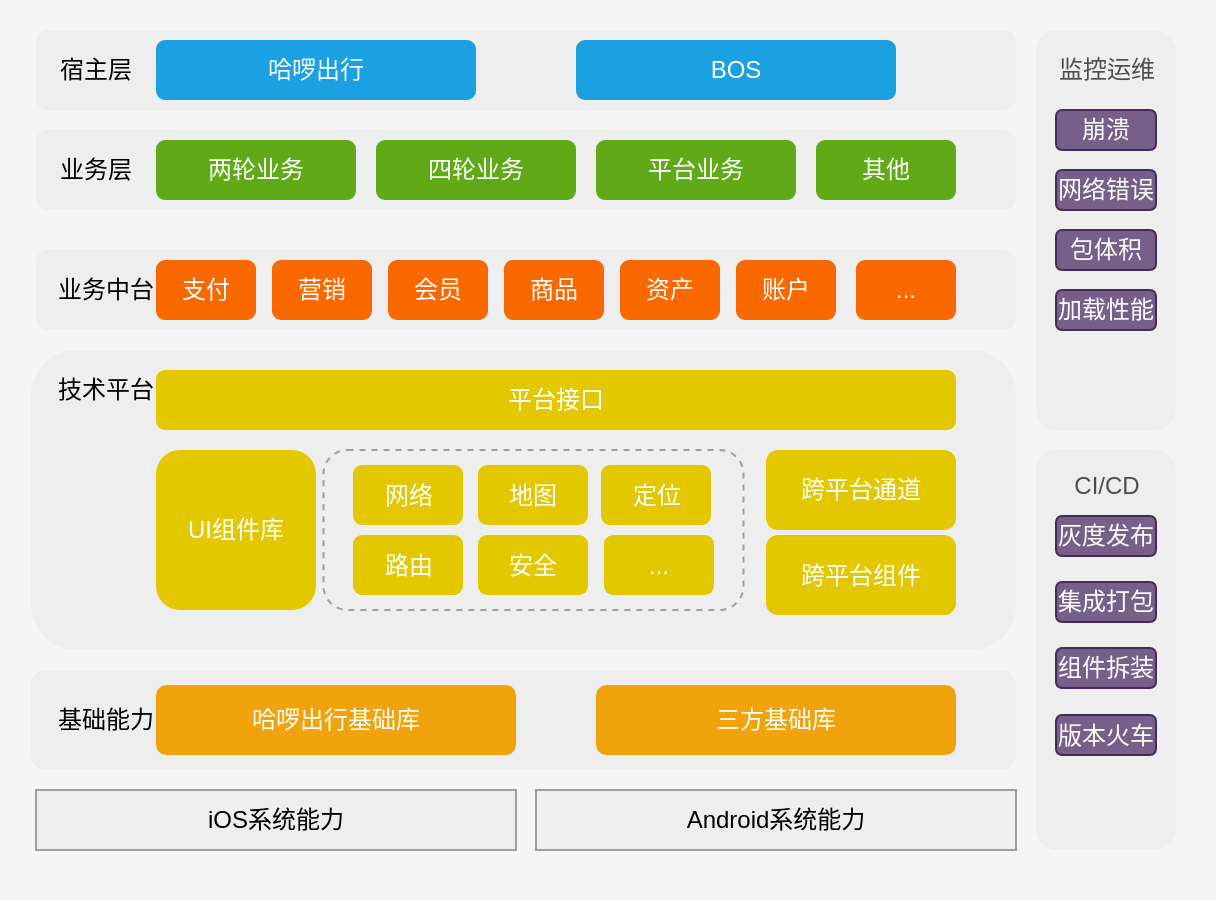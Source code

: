 <mxfile version="14.7.6" type="github">
  <diagram id="7wH0Q57cKu_G4rihn8Ep" name="Page-1">
    <mxGraphModel dx="1100" dy="761" grid="1" gridSize="10" guides="1" tooltips="1" connect="1" arrows="1" fold="1" page="1" pageScale="1" pageWidth="827" pageHeight="1169" math="0" shadow="0">
      <root>
        <mxCell id="0" />
        <mxCell id="1" parent="0" />
        <mxCell id="1UpCZ3F7HaKdLH3-BRQi-1" value="" style="whiteSpace=wrap;html=1;rounded=0;fillColor=#f5f5f5;fontColor=#333333;strokeColor=none;" vertex="1" parent="1">
          <mxGeometry x="102" y="135" width="608" height="450" as="geometry" />
        </mxCell>
        <mxCell id="1UpCZ3F7HaKdLH3-BRQi-2" value="" style="rounded=1;whiteSpace=wrap;html=1;fillColor=#eeeeee;strokeColor=none;" vertex="1" parent="1">
          <mxGeometry x="117.5" y="310" width="492.5" height="150" as="geometry" />
        </mxCell>
        <mxCell id="1UpCZ3F7HaKdLH3-BRQi-3" value="" style="rounded=1;whiteSpace=wrap;html=1;fillColor=none;dashed=1;strokeColor=#9E9E9E;" vertex="1" parent="1">
          <mxGeometry x="263.75" y="360" width="210" height="80" as="geometry" />
        </mxCell>
        <mxCell id="1UpCZ3F7HaKdLH3-BRQi-4" value="" style="rounded=1;whiteSpace=wrap;html=1;fillColor=#eeeeee;strokeColor=none;" vertex="1" parent="1">
          <mxGeometry x="120" y="150" width="490" height="40" as="geometry" />
        </mxCell>
        <mxCell id="1UpCZ3F7HaKdLH3-BRQi-5" value="&lt;font&gt;BOS&lt;/font&gt;" style="text;html=1;align=center;verticalAlign=middle;whiteSpace=wrap;rounded=1;fillColor=#1ba1e2;fontColor=#FFFFFF;" vertex="1" parent="1">
          <mxGeometry x="390" y="155" width="160" height="30" as="geometry" />
        </mxCell>
        <mxCell id="1UpCZ3F7HaKdLH3-BRQi-6" value="宿主层" style="text;html=1;strokeColor=none;fillColor=none;align=center;verticalAlign=middle;whiteSpace=wrap;rounded=0;" vertex="1" parent="1">
          <mxGeometry x="130" y="160" width="40" height="20" as="geometry" />
        </mxCell>
        <mxCell id="1UpCZ3F7HaKdLH3-BRQi-7" value="" style="rounded=1;whiteSpace=wrap;html=1;fillColor=#eeeeee;strokeColor=none;" vertex="1" parent="1">
          <mxGeometry x="120" y="200" width="490" height="40" as="geometry" />
        </mxCell>
        <mxCell id="1UpCZ3F7HaKdLH3-BRQi-8" value="业务层" style="text;html=1;strokeColor=none;fillColor=none;align=center;verticalAlign=middle;whiteSpace=wrap;rounded=0;" vertex="1" parent="1">
          <mxGeometry x="130" y="210" width="40" height="20" as="geometry" />
        </mxCell>
        <mxCell id="1UpCZ3F7HaKdLH3-BRQi-9" value="&lt;font&gt;两轮业务&lt;/font&gt;" style="rounded=1;whiteSpace=wrap;html=1;fillColor=#60a917;strokeColor=none;fontColor=#FFFFFF;" vertex="1" parent="1">
          <mxGeometry x="180" y="205" width="100" height="30" as="geometry" />
        </mxCell>
        <mxCell id="1UpCZ3F7HaKdLH3-BRQi-10" value="&lt;font&gt;哈啰出行&lt;/font&gt;" style="text;html=1;align=center;verticalAlign=middle;whiteSpace=wrap;rounded=1;fillColor=#1ba1e2;fontColor=#FFFFFF;" vertex="1" parent="1">
          <mxGeometry x="180" y="155" width="160" height="30" as="geometry" />
        </mxCell>
        <mxCell id="1UpCZ3F7HaKdLH3-BRQi-11" value="&lt;font&gt;四轮业务&lt;/font&gt;" style="rounded=1;whiteSpace=wrap;html=1;fillColor=#60a917;strokeColor=none;fontColor=#FFFFFF;" vertex="1" parent="1">
          <mxGeometry x="290" y="205" width="100" height="30" as="geometry" />
        </mxCell>
        <mxCell id="1UpCZ3F7HaKdLH3-BRQi-12" value="&lt;font&gt;平台业务&lt;/font&gt;" style="rounded=1;whiteSpace=wrap;html=1;fillColor=#60a917;strokeColor=none;fontColor=#FFFFFF;" vertex="1" parent="1">
          <mxGeometry x="400" y="205" width="100" height="30" as="geometry" />
        </mxCell>
        <mxCell id="1UpCZ3F7HaKdLH3-BRQi-13" value="其他" style="rounded=1;whiteSpace=wrap;html=1;fillColor=#60a917;strokeColor=none;fontColor=#FFFFFF;" vertex="1" parent="1">
          <mxGeometry x="510" y="205" width="70" height="30" as="geometry" />
        </mxCell>
        <mxCell id="1UpCZ3F7HaKdLH3-BRQi-14" value="" style="rounded=1;whiteSpace=wrap;html=1;fillColor=#eeeeee;strokeColor=none;" vertex="1" parent="1">
          <mxGeometry x="120" y="260" width="490" height="40" as="geometry" />
        </mxCell>
        <mxCell id="1UpCZ3F7HaKdLH3-BRQi-15" value="业务中台" style="text;html=1;strokeColor=none;fillColor=none;align=center;verticalAlign=middle;whiteSpace=wrap;rounded=0;" vertex="1" parent="1">
          <mxGeometry x="130" y="270" width="50" height="20" as="geometry" />
        </mxCell>
        <mxCell id="1UpCZ3F7HaKdLH3-BRQi-16" value="支付" style="rounded=1;whiteSpace=wrap;html=1;fillColor=#fa6800;fontColor=#ffffff;strokeColor=none;" vertex="1" parent="1">
          <mxGeometry x="180" y="265" width="50" height="30" as="geometry" />
        </mxCell>
        <mxCell id="1UpCZ3F7HaKdLH3-BRQi-17" value="营销" style="rounded=1;whiteSpace=wrap;html=1;fillColor=#fa6800;fontColor=#ffffff;strokeColor=none;" vertex="1" parent="1">
          <mxGeometry x="238" y="265" width="50" height="30" as="geometry" />
        </mxCell>
        <mxCell id="1UpCZ3F7HaKdLH3-BRQi-18" value="会员" style="rounded=1;whiteSpace=wrap;html=1;fillColor=#fa6800;fontColor=#ffffff;strokeColor=none;" vertex="1" parent="1">
          <mxGeometry x="296" y="265" width="50" height="30" as="geometry" />
        </mxCell>
        <mxCell id="1UpCZ3F7HaKdLH3-BRQi-19" value="资产" style="rounded=1;whiteSpace=wrap;html=1;fillColor=#fa6800;fontColor=#ffffff;strokeColor=none;" vertex="1" parent="1">
          <mxGeometry x="412" y="265" width="50" height="30" as="geometry" />
        </mxCell>
        <mxCell id="1UpCZ3F7HaKdLH3-BRQi-20" value="商品" style="rounded=1;whiteSpace=wrap;html=1;fillColor=#fa6800;fontColor=#ffffff;strokeColor=none;" vertex="1" parent="1">
          <mxGeometry x="354" y="265" width="50" height="30" as="geometry" />
        </mxCell>
        <mxCell id="1UpCZ3F7HaKdLH3-BRQi-21" value="账户" style="rounded=1;whiteSpace=wrap;html=1;fillColor=#fa6800;fontColor=#ffffff;strokeColor=none;" vertex="1" parent="1">
          <mxGeometry x="470" y="265" width="50" height="30" as="geometry" />
        </mxCell>
        <mxCell id="1UpCZ3F7HaKdLH3-BRQi-22" value="..." style="rounded=1;whiteSpace=wrap;html=1;fillColor=#fa6800;fontColor=#ffffff;strokeColor=none;" vertex="1" parent="1">
          <mxGeometry x="530" y="265" width="50" height="30" as="geometry" />
        </mxCell>
        <mxCell id="1UpCZ3F7HaKdLH3-BRQi-23" value="技术平台" style="text;html=1;strokeColor=none;fillColor=none;align=center;verticalAlign=middle;whiteSpace=wrap;rounded=0;" vertex="1" parent="1">
          <mxGeometry x="130" y="320" width="50" height="20" as="geometry" />
        </mxCell>
        <mxCell id="1UpCZ3F7HaKdLH3-BRQi-24" value="平台接口" style="rounded=1;whiteSpace=wrap;html=1;fillColor=#e3c800;fontColor=#ffffff;strokeColor=none;" vertex="1" parent="1">
          <mxGeometry x="180" y="320" width="400" height="30" as="geometry" />
        </mxCell>
        <mxCell id="1UpCZ3F7HaKdLH3-BRQi-25" value="UI组件库" style="whiteSpace=wrap;html=1;aspect=fixed;rounded=1;fillColor=#e3c800;fontColor=#ffffff;strokeColor=none;" vertex="1" parent="1">
          <mxGeometry x="180" y="360" width="80" height="80" as="geometry" />
        </mxCell>
        <mxCell id="1UpCZ3F7HaKdLH3-BRQi-26" value="网络" style="rounded=1;whiteSpace=wrap;html=1;fillColor=#e3c800;fontColor=#ffffff;strokeColor=none;" vertex="1" parent="1">
          <mxGeometry x="278.5" y="367.5" width="55" height="30" as="geometry" />
        </mxCell>
        <mxCell id="1UpCZ3F7HaKdLH3-BRQi-27" value="地图" style="rounded=1;whiteSpace=wrap;html=1;fillColor=#e3c800;fontColor=#ffffff;strokeColor=none;" vertex="1" parent="1">
          <mxGeometry x="341" y="367.5" width="55" height="30" as="geometry" />
        </mxCell>
        <mxCell id="1UpCZ3F7HaKdLH3-BRQi-28" value="定位" style="rounded=1;whiteSpace=wrap;html=1;fillColor=#e3c800;fontColor=#ffffff;strokeColor=none;" vertex="1" parent="1">
          <mxGeometry x="402.5" y="367.5" width="55" height="30" as="geometry" />
        </mxCell>
        <mxCell id="1UpCZ3F7HaKdLH3-BRQi-29" value="路由" style="rounded=1;whiteSpace=wrap;html=1;fillColor=#e3c800;fontColor=#ffffff;strokeColor=none;" vertex="1" parent="1">
          <mxGeometry x="278.5" y="402.5" width="55" height="30" as="geometry" />
        </mxCell>
        <mxCell id="1UpCZ3F7HaKdLH3-BRQi-30" value="安全" style="rounded=1;whiteSpace=wrap;html=1;fillColor=#e3c800;fontColor=#ffffff;strokeColor=none;" vertex="1" parent="1">
          <mxGeometry x="341" y="402.5" width="55" height="30" as="geometry" />
        </mxCell>
        <mxCell id="1UpCZ3F7HaKdLH3-BRQi-31" value="..." style="rounded=1;whiteSpace=wrap;html=1;fillColor=#e3c800;fontColor=#ffffff;strokeColor=none;" vertex="1" parent="1">
          <mxGeometry x="404" y="402.5" width="55" height="30" as="geometry" />
        </mxCell>
        <mxCell id="1UpCZ3F7HaKdLH3-BRQi-32" value="跨平台通道" style="rounded=1;whiteSpace=wrap;html=1;dashed=1;fillColor=#e3c800;fontColor=#ffffff;strokeColor=none;" vertex="1" parent="1">
          <mxGeometry x="485" y="360" width="95" height="40" as="geometry" />
        </mxCell>
        <mxCell id="1UpCZ3F7HaKdLH3-BRQi-33" value="跨平台组件" style="rounded=1;whiteSpace=wrap;html=1;dashed=1;fillColor=#e3c800;fontColor=#ffffff;strokeColor=none;" vertex="1" parent="1">
          <mxGeometry x="485" y="402.5" width="95" height="40" as="geometry" />
        </mxCell>
        <mxCell id="1UpCZ3F7HaKdLH3-BRQi-34" value="" style="rounded=1;whiteSpace=wrap;html=1;fillColor=#eeeeee;strokeColor=none;" vertex="1" parent="1">
          <mxGeometry x="117.5" y="470" width="492.5" height="50" as="geometry" />
        </mxCell>
        <mxCell id="1UpCZ3F7HaKdLH3-BRQi-35" value="基础能力" style="text;html=1;strokeColor=none;fillColor=none;align=center;verticalAlign=middle;whiteSpace=wrap;rounded=0;" vertex="1" parent="1">
          <mxGeometry x="130" y="485" width="50" height="20" as="geometry" />
        </mxCell>
        <mxCell id="1UpCZ3F7HaKdLH3-BRQi-36" value="哈啰出行基础库" style="rounded=1;whiteSpace=wrap;html=1;dashed=1;fillColor=#f0a30a;fontColor=#ffffff;strokeColor=none;" vertex="1" parent="1">
          <mxGeometry x="180" y="477.5" width="180" height="35" as="geometry" />
        </mxCell>
        <mxCell id="1UpCZ3F7HaKdLH3-BRQi-37" value="三方基础库" style="rounded=1;whiteSpace=wrap;html=1;dashed=1;fillColor=#f0a30a;fontColor=#ffffff;strokeColor=none;" vertex="1" parent="1">
          <mxGeometry x="400" y="477.5" width="180" height="35" as="geometry" />
        </mxCell>
        <mxCell id="1UpCZ3F7HaKdLH3-BRQi-38" value="iOS系统能力" style="rounded=0;whiteSpace=wrap;html=1;fillColor=#EEEEEE;strokeColor=#9E9E9E;" vertex="1" parent="1">
          <mxGeometry x="120" y="530" width="240" height="30" as="geometry" />
        </mxCell>
        <mxCell id="1UpCZ3F7HaKdLH3-BRQi-39" value="Android系统能力" style="rounded=0;whiteSpace=wrap;html=1;fillColor=#eeeeee;strokeColor=#9E9E9E;" vertex="1" parent="1">
          <mxGeometry x="370" y="530" width="240" height="30" as="geometry" />
        </mxCell>
        <mxCell id="1UpCZ3F7HaKdLH3-BRQi-40" value="" style="rounded=1;whiteSpace=wrap;html=1;fillColor=#eeeeee;strokeColor=none;" vertex="1" parent="1">
          <mxGeometry x="620" y="150" width="70" height="200" as="geometry" />
        </mxCell>
        <mxCell id="1UpCZ3F7HaKdLH3-BRQi-41" value="&lt;font color=&quot;#4d4d4d&quot;&gt;监控运维&lt;/font&gt;" style="text;html=1;strokeColor=none;fillColor=none;align=center;verticalAlign=middle;whiteSpace=wrap;rounded=0;fontColor=#FFFFFF;" vertex="1" parent="1">
          <mxGeometry x="627.5" y="160" width="55" height="20" as="geometry" />
        </mxCell>
        <mxCell id="1UpCZ3F7HaKdLH3-BRQi-42" value="" style="rounded=1;whiteSpace=wrap;html=1;fillColor=#eeeeee;strokeColor=none;" vertex="1" parent="1">
          <mxGeometry x="620" y="360" width="70" height="200" as="geometry" />
        </mxCell>
        <mxCell id="1UpCZ3F7HaKdLH3-BRQi-43" value="&lt;font color=&quot;#4d4d4d&quot;&gt;CI/CD&lt;/font&gt;" style="text;html=1;strokeColor=none;fillColor=none;align=center;verticalAlign=middle;whiteSpace=wrap;rounded=0;fontColor=#FFFFFF;" vertex="1" parent="1">
          <mxGeometry x="627.5" y="367.5" width="55" height="20" as="geometry" />
        </mxCell>
        <mxCell id="1UpCZ3F7HaKdLH3-BRQi-44" value="崩溃" style="rounded=1;whiteSpace=wrap;html=1;fillColor=#76608a;strokeColor=#432D57;fontColor=#ffffff;" vertex="1" parent="1">
          <mxGeometry x="630" y="190" width="50" height="20" as="geometry" />
        </mxCell>
        <mxCell id="1UpCZ3F7HaKdLH3-BRQi-45" value="网络错误" style="rounded=1;whiteSpace=wrap;html=1;fillColor=#76608a;strokeColor=#432D57;fontColor=#ffffff;" vertex="1" parent="1">
          <mxGeometry x="630" y="220" width="50" height="20" as="geometry" />
        </mxCell>
        <mxCell id="1UpCZ3F7HaKdLH3-BRQi-46" value="包体积" style="rounded=1;whiteSpace=wrap;html=1;fillColor=#76608a;strokeColor=#432D57;fontColor=#ffffff;" vertex="1" parent="1">
          <mxGeometry x="630" y="250" width="50" height="20" as="geometry" />
        </mxCell>
        <mxCell id="1UpCZ3F7HaKdLH3-BRQi-47" value="加载性能" style="rounded=1;whiteSpace=wrap;html=1;fillColor=#76608a;strokeColor=#432D57;fontColor=#ffffff;" vertex="1" parent="1">
          <mxGeometry x="630" y="280" width="50" height="20" as="geometry" />
        </mxCell>
        <mxCell id="1UpCZ3F7HaKdLH3-BRQi-48" value="灰度发布" style="rounded=1;whiteSpace=wrap;html=1;fillColor=#76608a;strokeColor=#432D57;fontColor=#ffffff;" vertex="1" parent="1">
          <mxGeometry x="630" y="393" width="50" height="20" as="geometry" />
        </mxCell>
        <mxCell id="1UpCZ3F7HaKdLH3-BRQi-49" value="集成打包" style="rounded=1;whiteSpace=wrap;html=1;fillColor=#76608a;strokeColor=#432D57;fontColor=#ffffff;" vertex="1" parent="1">
          <mxGeometry x="630" y="426" width="50" height="20" as="geometry" />
        </mxCell>
        <mxCell id="1UpCZ3F7HaKdLH3-BRQi-50" value="组件拆装" style="rounded=1;whiteSpace=wrap;html=1;fillColor=#76608a;strokeColor=#432D57;fontColor=#ffffff;" vertex="1" parent="1">
          <mxGeometry x="630" y="459" width="50" height="20" as="geometry" />
        </mxCell>
        <mxCell id="1UpCZ3F7HaKdLH3-BRQi-51" value="版本火车" style="rounded=1;whiteSpace=wrap;html=1;fillColor=#76608a;strokeColor=#432D57;fontColor=#ffffff;" vertex="1" parent="1">
          <mxGeometry x="630" y="492.5" width="50" height="20" as="geometry" />
        </mxCell>
      </root>
    </mxGraphModel>
  </diagram>
</mxfile>
